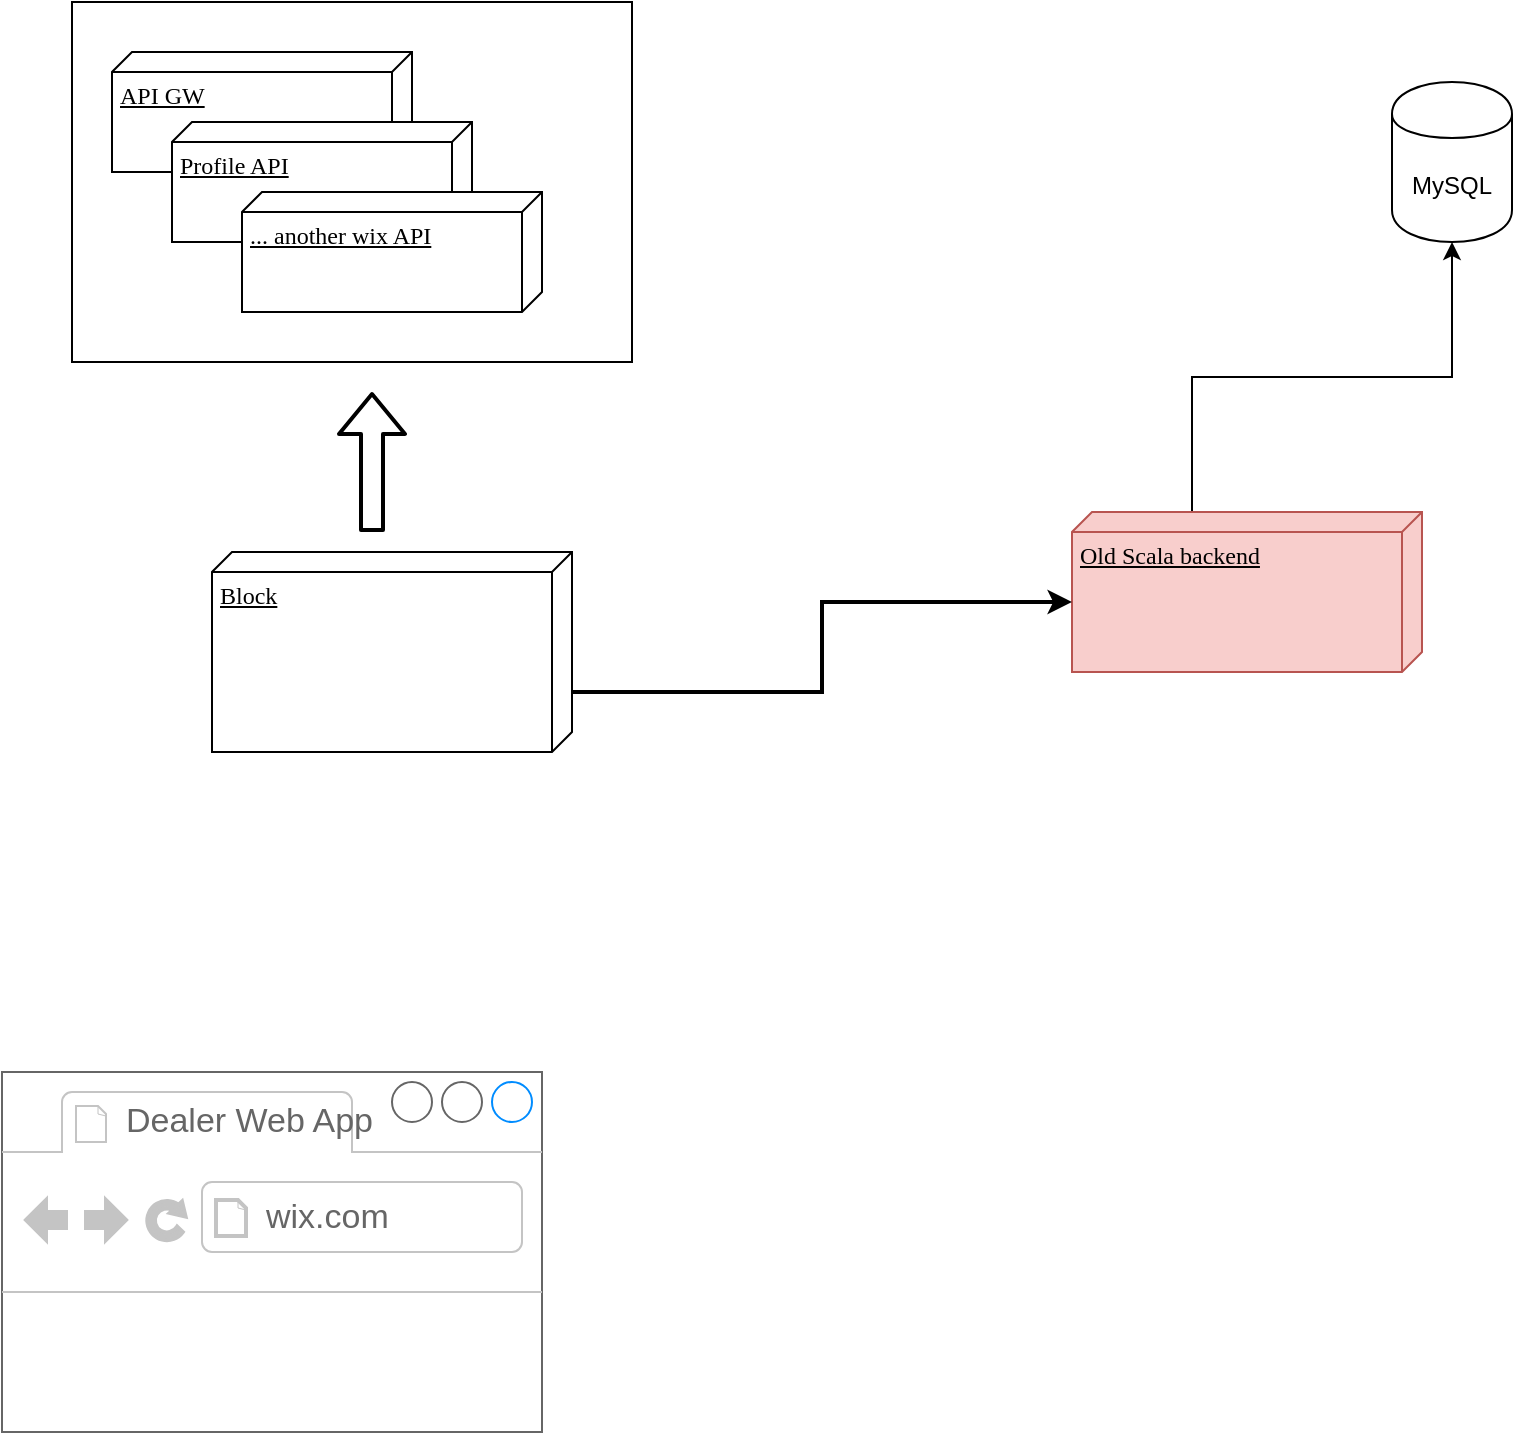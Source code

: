 <mxfile version="12.9.1" type="github">
  <diagram name="Page-1" id="5f0bae14-7c28-e335-631c-24af17079c00">
    <mxGraphModel dx="901" dy="623" grid="1" gridSize="10" guides="1" tooltips="1" connect="1" arrows="1" fold="1" page="1" pageScale="1" pageWidth="1100" pageHeight="850" background="#ffffff" math="0" shadow="0">
      <root>
        <mxCell id="0" />
        <mxCell id="1" parent="0" />
        <mxCell id="oWQusX5Dqh1fwXH19KtF-8" value="" style="rounded=0;whiteSpace=wrap;html=1;" vertex="1" parent="1">
          <mxGeometry x="90" y="15" width="280" height="180" as="geometry" />
        </mxCell>
        <mxCell id="39150e848f15840c-1" value="API GW" style="verticalAlign=top;align=left;spacingTop=8;spacingLeft=2;spacingRight=12;shape=cube;size=10;direction=south;fontStyle=4;html=1;rounded=0;shadow=0;comic=0;labelBackgroundColor=none;strokeWidth=1;fontFamily=Verdana;fontSize=12" parent="1" vertex="1">
          <mxGeometry x="110" y="40" width="150" height="60" as="geometry" />
        </mxCell>
        <mxCell id="oWQusX5Dqh1fwXH19KtF-3" style="edgeStyle=orthogonalEdgeStyle;rounded=0;orthogonalLoop=1;jettySize=auto;html=1;exitX=0;exitY=0;exitDx=0;exitDy=115;exitPerimeter=0;entryX=0.5;entryY=1;entryDx=0;entryDy=0;" edge="1" parent="1" source="39150e848f15840c-2" target="oWQusX5Dqh1fwXH19KtF-1">
          <mxGeometry relative="1" as="geometry" />
        </mxCell>
        <mxCell id="39150e848f15840c-2" value="Old Scala backend" style="verticalAlign=top;align=left;spacingTop=8;spacingLeft=2;spacingRight=12;shape=cube;size=10;direction=south;fontStyle=4;html=1;rounded=0;shadow=0;comic=0;labelBackgroundColor=none;strokeWidth=1;fontFamily=Verdana;fontSize=12;fillColor=#f8cecc;strokeColor=#b85450;" parent="1" vertex="1">
          <mxGeometry x="590" y="270" width="175" height="80" as="geometry" />
        </mxCell>
        <mxCell id="oWQusX5Dqh1fwXH19KtF-13" style="edgeStyle=orthogonalEdgeStyle;rounded=0;orthogonalLoop=1;jettySize=auto;html=1;exitX=0;exitY=0;exitDx=70;exitDy=0;exitPerimeter=0;entryX=0;entryY=0;entryDx=45;entryDy=175;entryPerimeter=0;strokeWidth=2;" edge="1" parent="1" source="39150e848f15840c-3" target="39150e848f15840c-2">
          <mxGeometry relative="1" as="geometry" />
        </mxCell>
        <mxCell id="39150e848f15840c-3" value="Block" style="verticalAlign=top;align=left;spacingTop=8;spacingLeft=2;spacingRight=12;shape=cube;size=10;direction=south;fontStyle=4;html=1;rounded=0;shadow=0;comic=0;labelBackgroundColor=none;strokeWidth=1;fontFamily=Verdana;fontSize=12" parent="1" vertex="1">
          <mxGeometry x="160" y="290" width="180" height="100" as="geometry" />
        </mxCell>
        <mxCell id="oWQusX5Dqh1fwXH19KtF-1" value="MySQL" style="shape=cylinder;whiteSpace=wrap;html=1;boundedLbl=1;backgroundOutline=1;" vertex="1" parent="1">
          <mxGeometry x="750" y="55" width="60" height="80" as="geometry" />
        </mxCell>
        <mxCell id="oWQusX5Dqh1fwXH19KtF-4" value="Profile API" style="verticalAlign=top;align=left;spacingTop=8;spacingLeft=2;spacingRight=12;shape=cube;size=10;direction=south;fontStyle=4;html=1;rounded=0;shadow=0;comic=0;labelBackgroundColor=none;strokeWidth=1;fontFamily=Verdana;fontSize=12" vertex="1" parent="1">
          <mxGeometry x="140" y="75" width="150" height="60" as="geometry" />
        </mxCell>
        <mxCell id="oWQusX5Dqh1fwXH19KtF-5" value="... another wix API" style="verticalAlign=top;align=left;spacingTop=8;spacingLeft=2;spacingRight=12;shape=cube;size=10;direction=south;fontStyle=4;html=1;rounded=0;shadow=0;comic=0;labelBackgroundColor=none;strokeWidth=1;fontFamily=Verdana;fontSize=12" vertex="1" parent="1">
          <mxGeometry x="175" y="110" width="150" height="60" as="geometry" />
        </mxCell>
        <mxCell id="oWQusX5Dqh1fwXH19KtF-12" value="" style="shape=flexArrow;endArrow=classic;html=1;strokeWidth=2;" edge="1" parent="1">
          <mxGeometry width="50" height="50" relative="1" as="geometry">
            <mxPoint x="240" y="280" as="sourcePoint" />
            <mxPoint x="240" y="210" as="targetPoint" />
          </mxGeometry>
        </mxCell>
        <mxCell id="oWQusX5Dqh1fwXH19KtF-14" value="" style="strokeWidth=1;shadow=0;dashed=0;align=center;html=1;shape=mxgraph.mockup.containers.browserWindow;rSize=0;strokeColor=#666666;strokeColor2=#008cff;strokeColor3=#c4c4c4;mainText=,;recursiveResize=0;" vertex="1" parent="1">
          <mxGeometry x="55" y="550" width="270" height="180" as="geometry" />
        </mxCell>
        <mxCell id="oWQusX5Dqh1fwXH19KtF-15" value="Dealer Web App" style="strokeWidth=1;shadow=0;dashed=0;align=center;html=1;shape=mxgraph.mockup.containers.anchor;fontSize=17;fontColor=#666666;align=left;" vertex="1" parent="oWQusX5Dqh1fwXH19KtF-14">
          <mxGeometry x="60" y="12" width="110" height="26" as="geometry" />
        </mxCell>
        <mxCell id="oWQusX5Dqh1fwXH19KtF-16" value="wix.com" style="strokeWidth=1;shadow=0;dashed=0;align=center;html=1;shape=mxgraph.mockup.containers.anchor;rSize=0;fontSize=17;fontColor=#666666;align=left;" vertex="1" parent="oWQusX5Dqh1fwXH19KtF-14">
          <mxGeometry x="130" y="60" width="250" height="26" as="geometry" />
        </mxCell>
      </root>
    </mxGraphModel>
  </diagram>
</mxfile>
